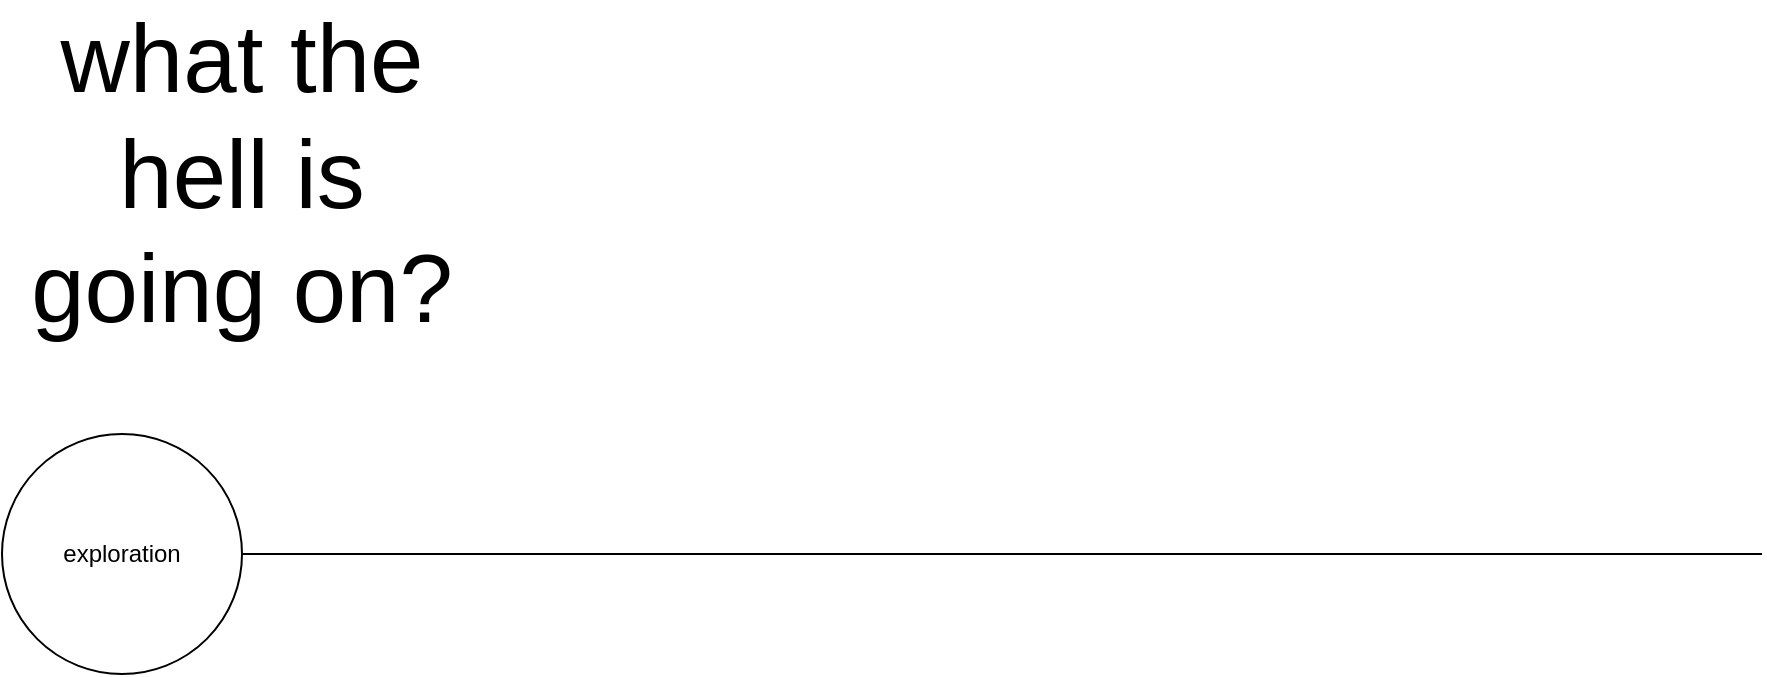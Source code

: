 <mxfile version="14.9.6" type="github"><diagram id="Pvpobmbzh2nM3Fv29kAB" name="lifecycle"><mxGraphModel dx="1805" dy="538" grid="1" gridSize="10" guides="1" tooltips="1" connect="1" arrows="1" fold="1" page="1" pageScale="1" pageWidth="850" pageHeight="1100" math="0" shadow="0"><root><mxCell id="0"/><mxCell id="1" parent="0"/><mxCell id="1_IHkE5HmCKYq4mj_cBk-1" value="" style="endArrow=none;html=1;" edge="1" parent="1"><mxGeometry width="50" height="50" relative="1" as="geometry"><mxPoint x="-400" y="520" as="sourcePoint"/><mxPoint x="480" y="520" as="targetPoint"/></mxGeometry></mxCell><mxCell id="1_IHkE5HmCKYq4mj_cBk-2" value="&lt;font data-font-src=&quot;https://fonts.googleapis.com/css?family=Reenie+Beanie&quot; style=&quot;font-size: 48px&quot; face=&quot;Helvetica&quot;&gt;what the hell is going on?&lt;/font&gt;" style="text;html=1;strokeColor=none;fillColor=none;align=center;verticalAlign=middle;whiteSpace=wrap;rounded=0;" vertex="1" parent="1"><mxGeometry x="-400" y="320" width="240" height="20" as="geometry"/></mxCell><mxCell id="1_IHkE5HmCKYq4mj_cBk-3" value="exploration" style="ellipse;whiteSpace=wrap;html=1;aspect=fixed;" vertex="1" parent="1"><mxGeometry x="-400" y="460" width="120" height="120" as="geometry"/></mxCell></root></mxGraphModel></diagram></mxfile>